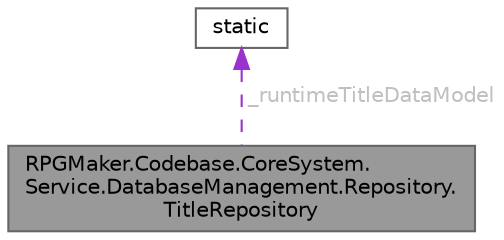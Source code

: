 digraph "RPGMaker.Codebase.CoreSystem.Service.DatabaseManagement.Repository.TitleRepository"
{
 // LATEX_PDF_SIZE
  bgcolor="transparent";
  edge [fontname=Helvetica,fontsize=10,labelfontname=Helvetica,labelfontsize=10];
  node [fontname=Helvetica,fontsize=10,shape=box,height=0.2,width=0.4];
  Node1 [id="Node000001",label="RPGMaker.Codebase.CoreSystem.\lService.DatabaseManagement.Repository.\lTitleRepository",height=0.2,width=0.4,color="gray40", fillcolor="grey60", style="filled", fontcolor="black",tooltip="😁 タイトル置き場"];
  Node2 -> Node1 [id="edge1_Node000001_Node000002",dir="back",color="darkorchid3",style="dashed",tooltip=" ",label=" _runtimeTitleDataModel",fontcolor="grey" ];
  Node2 [id="Node000002",label="static",height=0.2,width=0.4,color="gray40", fillcolor="white", style="filled",tooltip=" "];
}
